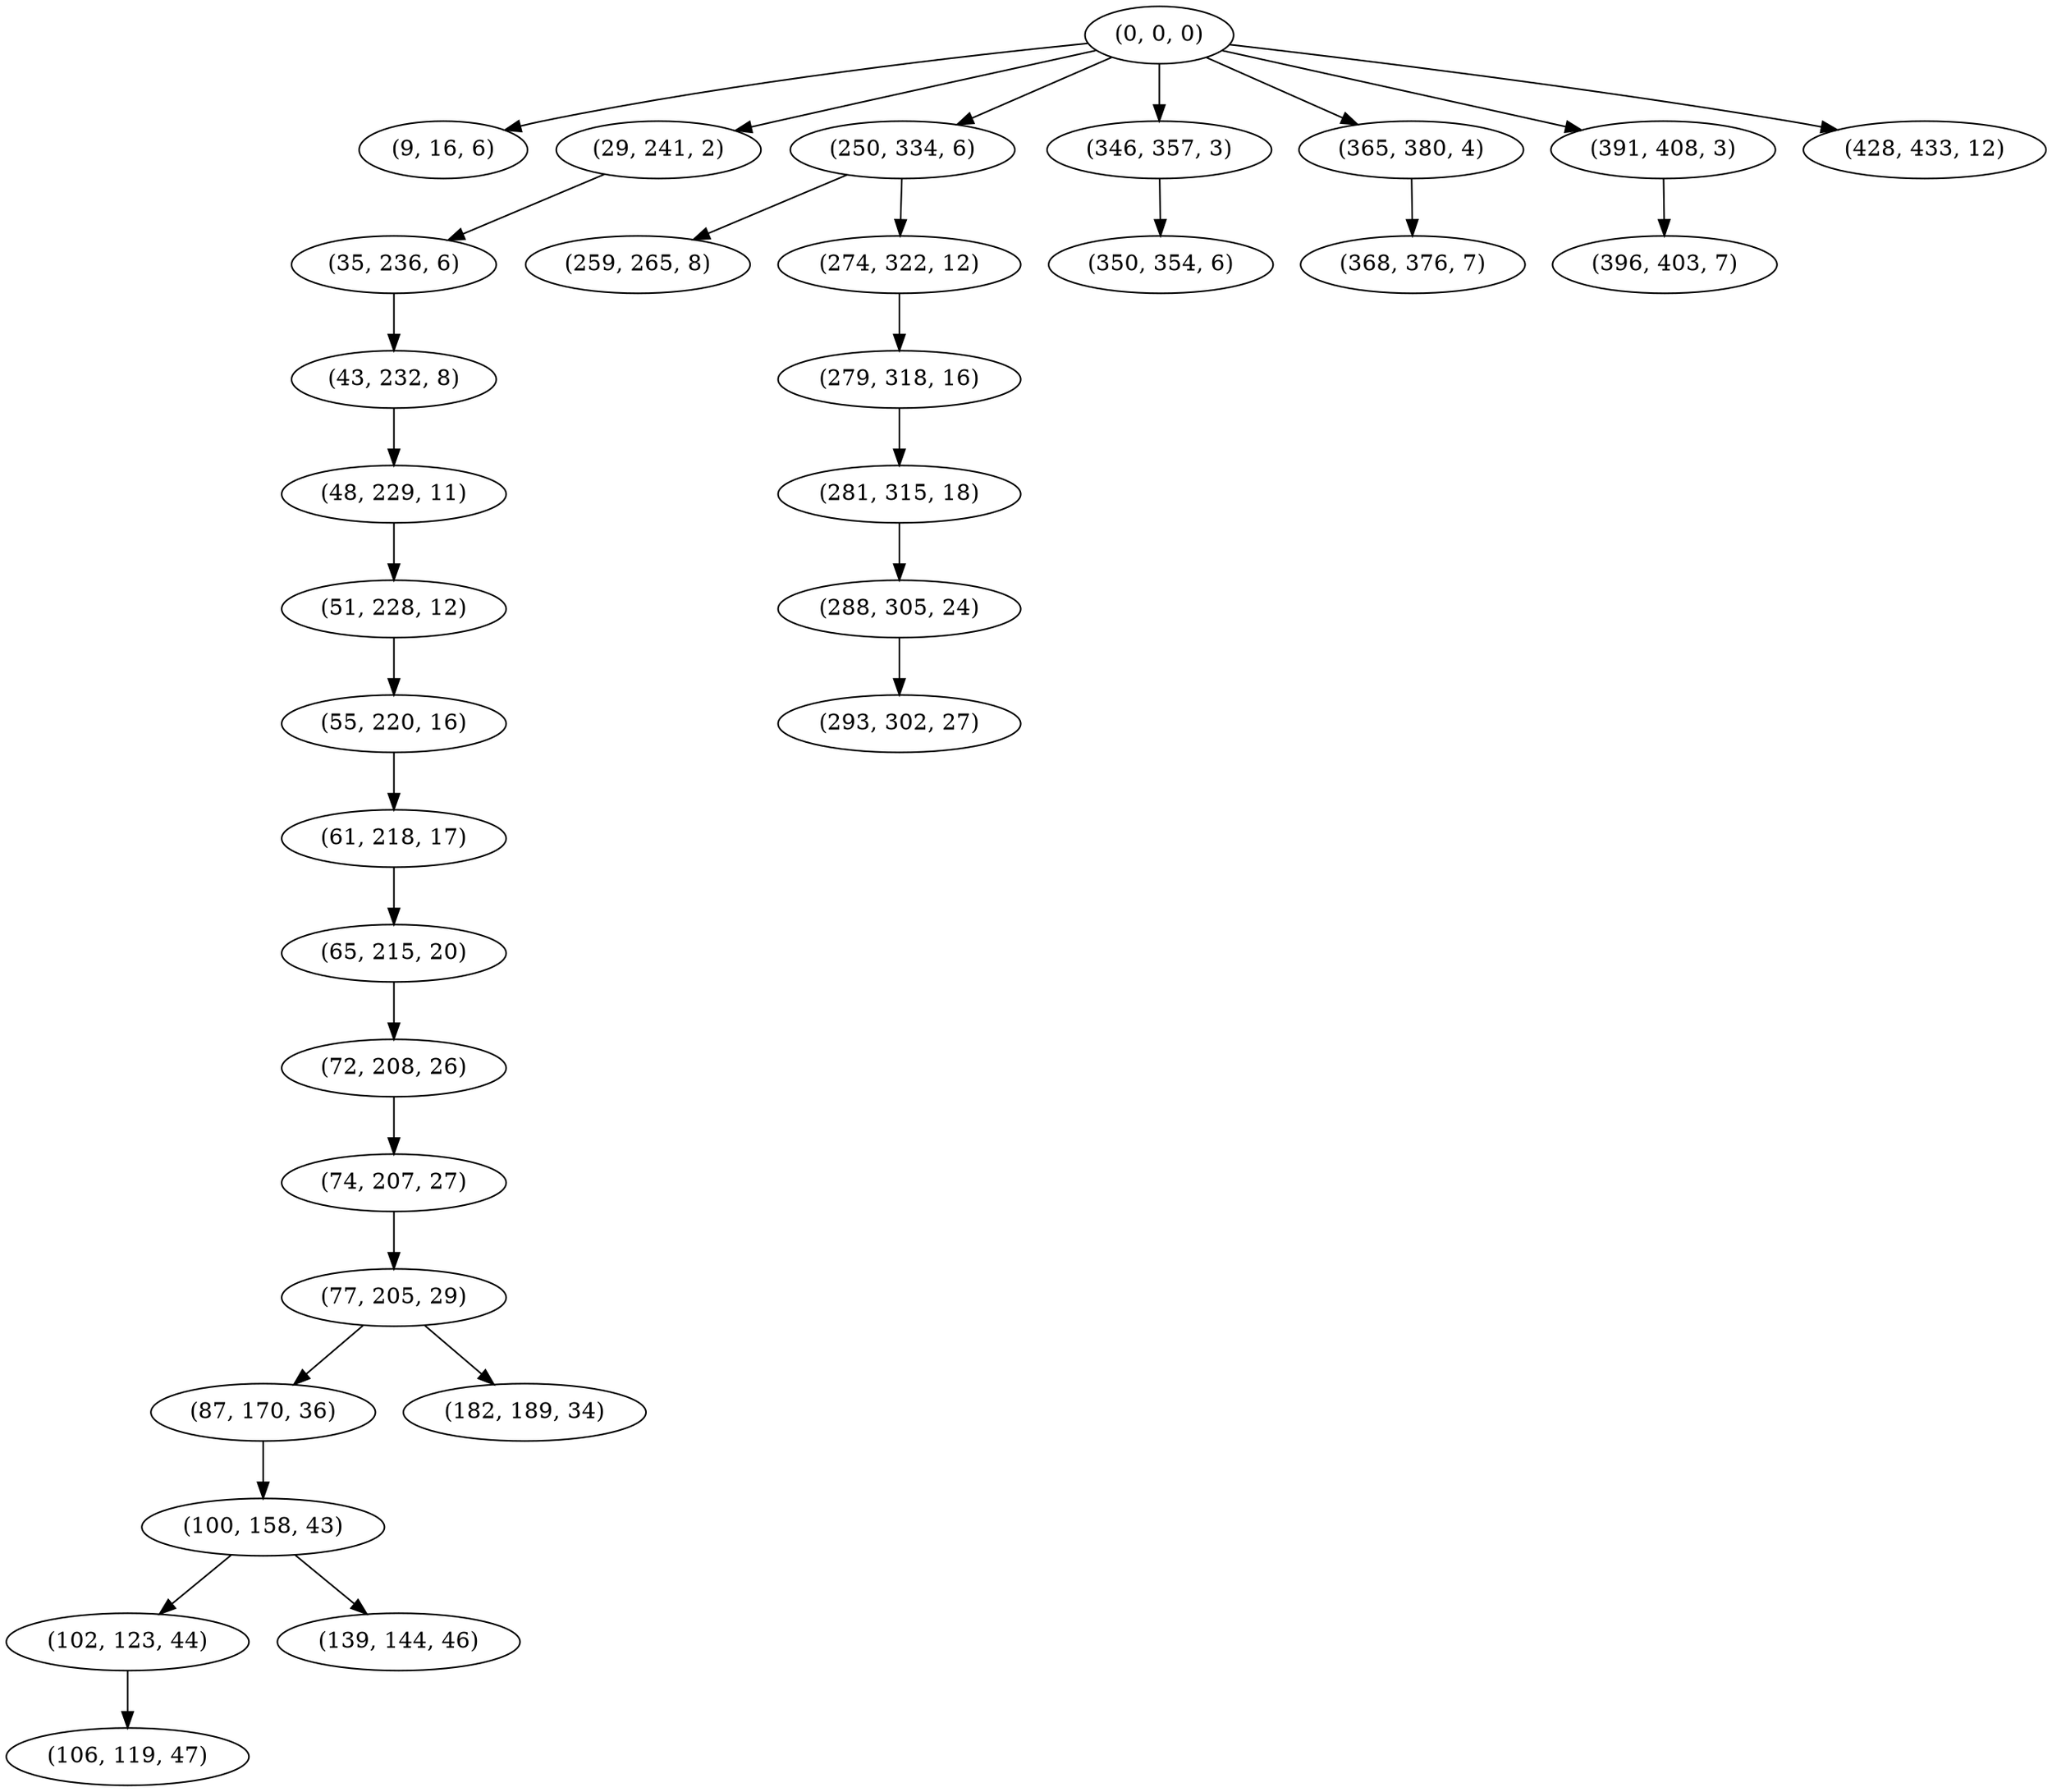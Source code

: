 digraph tree {
    "(0, 0, 0)";
    "(9, 16, 6)";
    "(29, 241, 2)";
    "(35, 236, 6)";
    "(43, 232, 8)";
    "(48, 229, 11)";
    "(51, 228, 12)";
    "(55, 220, 16)";
    "(61, 218, 17)";
    "(65, 215, 20)";
    "(72, 208, 26)";
    "(74, 207, 27)";
    "(77, 205, 29)";
    "(87, 170, 36)";
    "(100, 158, 43)";
    "(102, 123, 44)";
    "(106, 119, 47)";
    "(139, 144, 46)";
    "(182, 189, 34)";
    "(250, 334, 6)";
    "(259, 265, 8)";
    "(274, 322, 12)";
    "(279, 318, 16)";
    "(281, 315, 18)";
    "(288, 305, 24)";
    "(293, 302, 27)";
    "(346, 357, 3)";
    "(350, 354, 6)";
    "(365, 380, 4)";
    "(368, 376, 7)";
    "(391, 408, 3)";
    "(396, 403, 7)";
    "(428, 433, 12)";
    "(0, 0, 0)" -> "(9, 16, 6)";
    "(0, 0, 0)" -> "(29, 241, 2)";
    "(0, 0, 0)" -> "(250, 334, 6)";
    "(0, 0, 0)" -> "(346, 357, 3)";
    "(0, 0, 0)" -> "(365, 380, 4)";
    "(0, 0, 0)" -> "(391, 408, 3)";
    "(0, 0, 0)" -> "(428, 433, 12)";
    "(29, 241, 2)" -> "(35, 236, 6)";
    "(35, 236, 6)" -> "(43, 232, 8)";
    "(43, 232, 8)" -> "(48, 229, 11)";
    "(48, 229, 11)" -> "(51, 228, 12)";
    "(51, 228, 12)" -> "(55, 220, 16)";
    "(55, 220, 16)" -> "(61, 218, 17)";
    "(61, 218, 17)" -> "(65, 215, 20)";
    "(65, 215, 20)" -> "(72, 208, 26)";
    "(72, 208, 26)" -> "(74, 207, 27)";
    "(74, 207, 27)" -> "(77, 205, 29)";
    "(77, 205, 29)" -> "(87, 170, 36)";
    "(77, 205, 29)" -> "(182, 189, 34)";
    "(87, 170, 36)" -> "(100, 158, 43)";
    "(100, 158, 43)" -> "(102, 123, 44)";
    "(100, 158, 43)" -> "(139, 144, 46)";
    "(102, 123, 44)" -> "(106, 119, 47)";
    "(250, 334, 6)" -> "(259, 265, 8)";
    "(250, 334, 6)" -> "(274, 322, 12)";
    "(274, 322, 12)" -> "(279, 318, 16)";
    "(279, 318, 16)" -> "(281, 315, 18)";
    "(281, 315, 18)" -> "(288, 305, 24)";
    "(288, 305, 24)" -> "(293, 302, 27)";
    "(346, 357, 3)" -> "(350, 354, 6)";
    "(365, 380, 4)" -> "(368, 376, 7)";
    "(391, 408, 3)" -> "(396, 403, 7)";
}
